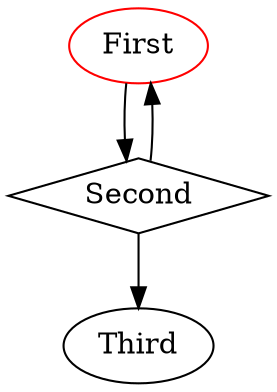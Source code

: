 digraph G {

  v0 [label="First",id="1",shape="oval",color="red"]
  v1 [label="Second",id="2",shape="diamond",color="black"]
  v2 [label="Third",id="3",shape="oval",color="black"]

  v0 -> v1
  v1 -> v2
  v1 -> v0

}
